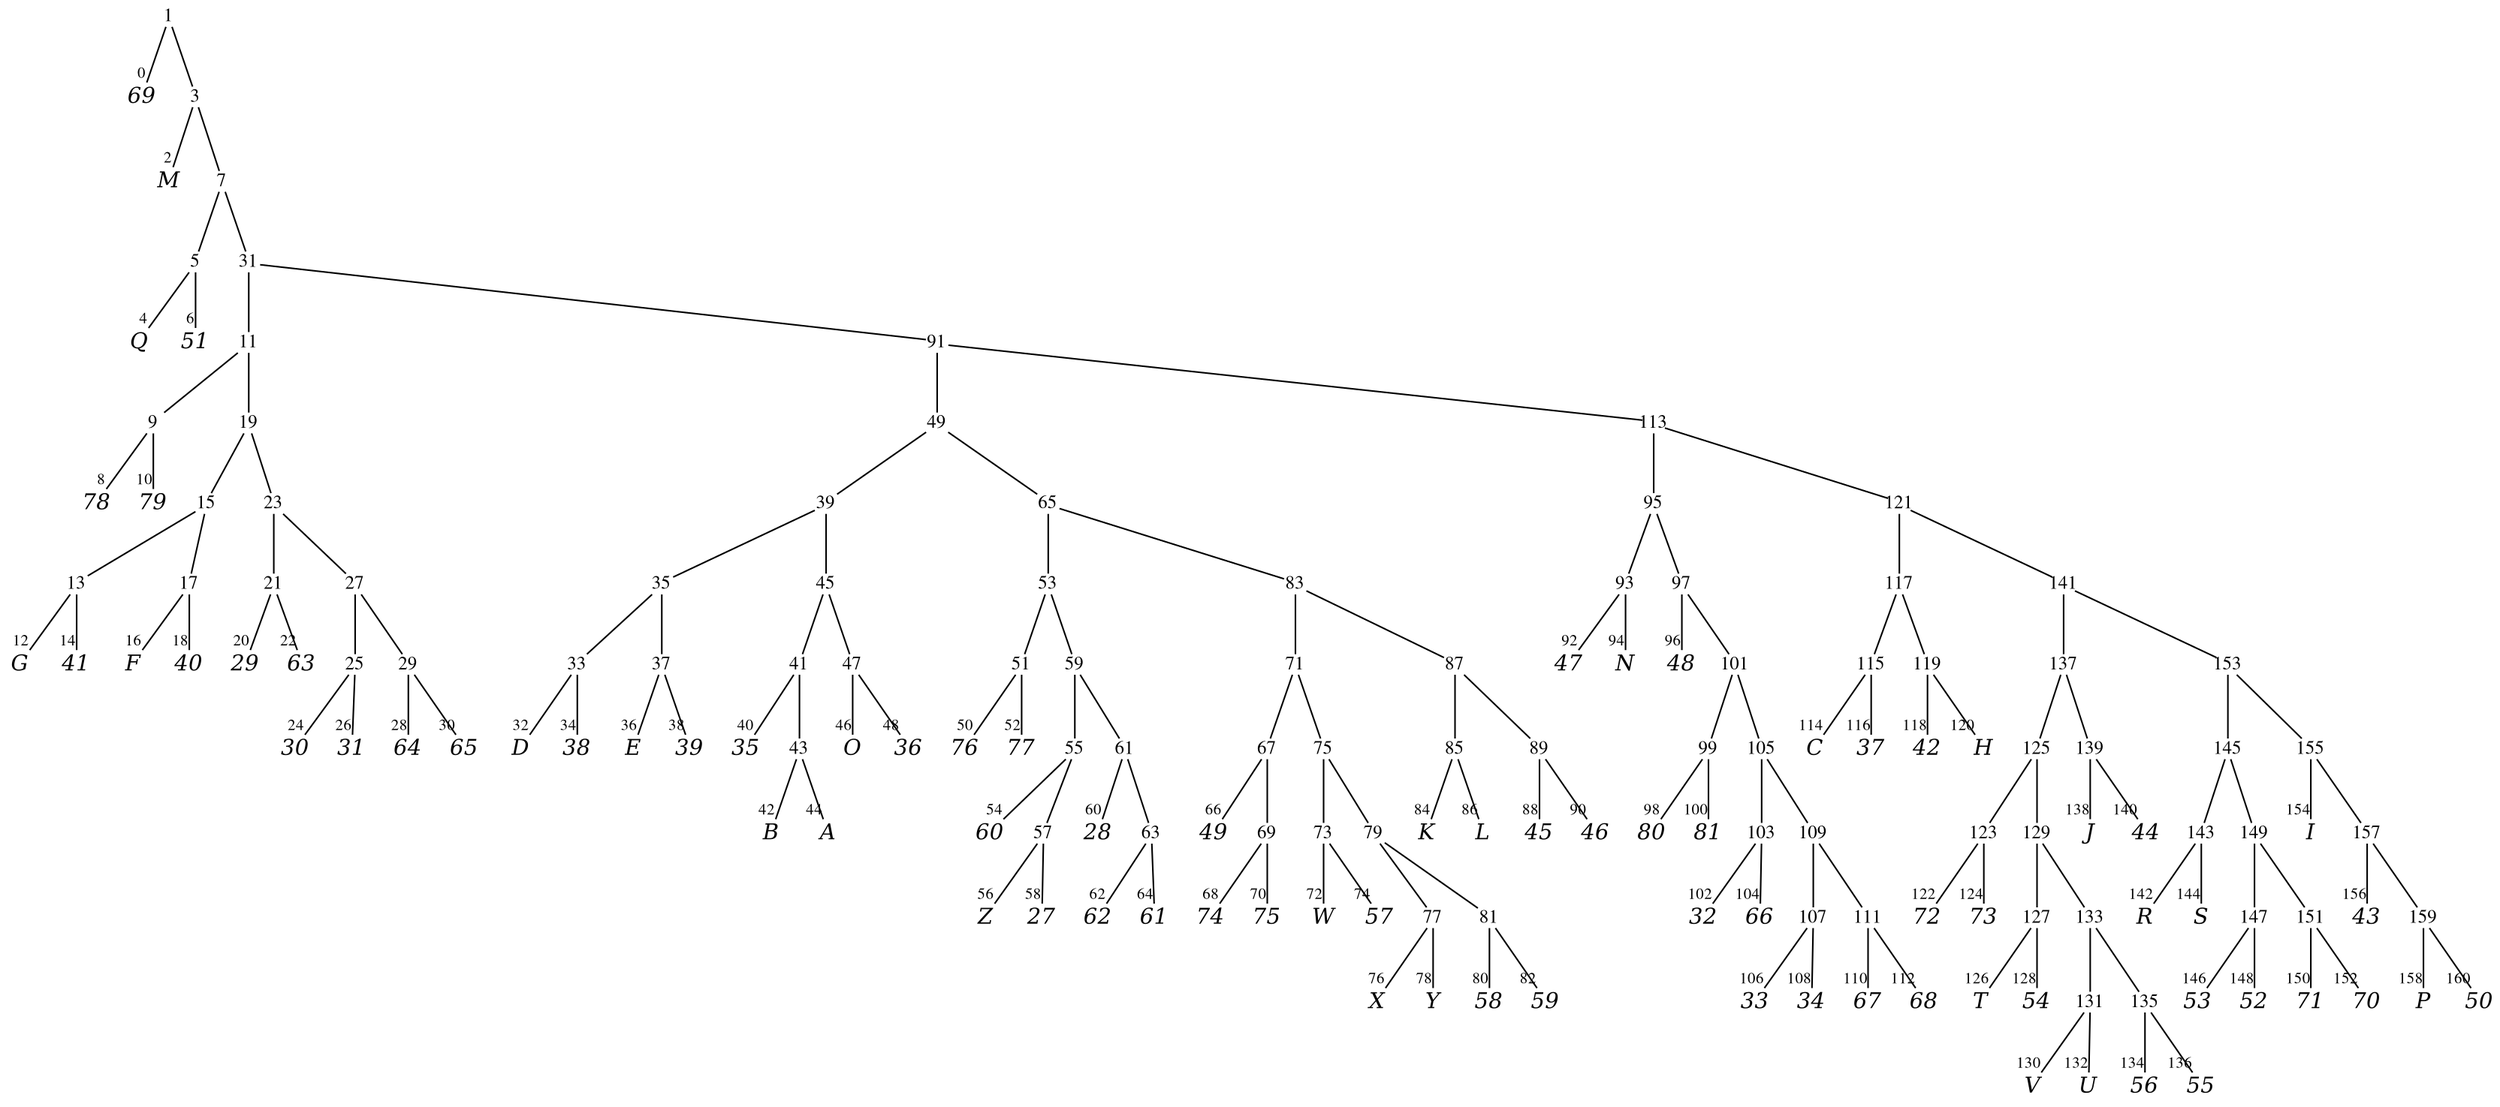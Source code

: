 
digraph vtree {

overlap=false

n1 [label="1",fontname="Times",shape="plaintext",fontsize=12,fixedsize=true,width=.2,height=.18]; 
n0 [label="69",fontname="Times-Italic",fontsize=14,shape="plaintext",fixedsize=true,width=.25,height=.25]; 
n3 [label="3",fontname="Times",shape="plaintext",fontsize=12,fixedsize=true,width=.2,height=.18]; 
n2 [label="M",fontname="Times-Italic",fontsize=14,shape="plaintext",fixedsize=true,width=.25,height=.25]; 
n7 [label="7",fontname="Times",shape="plaintext",fontsize=12,fixedsize=true,width=.2,height=.18]; 
n5 [label="5",fontname="Times",shape="plaintext",fontsize=12,fixedsize=true,width=.2,height=.18]; 
n4 [label="Q",fontname="Times-Italic",fontsize=14,shape="plaintext",fixedsize=true,width=.25,height=.25]; 
n6 [label="51",fontname="Times-Italic",fontsize=14,shape="plaintext",fixedsize=true,width=.25,height=.25]; 
n31 [label="31",fontname="Times",shape="plaintext",fontsize=12,fixedsize=true,width=.2,height=.18]; 
n11 [label="11",fontname="Times",shape="plaintext",fontsize=12,fixedsize=true,width=.2,height=.18]; 
n9 [label="9",fontname="Times",shape="plaintext",fontsize=12,fixedsize=true,width=.2,height=.18]; 
n8 [label="78",fontname="Times-Italic",fontsize=14,shape="plaintext",fixedsize=true,width=.25,height=.25]; 
n10 [label="79",fontname="Times-Italic",fontsize=14,shape="plaintext",fixedsize=true,width=.25,height=.25]; 
n19 [label="19",fontname="Times",shape="plaintext",fontsize=12,fixedsize=true,width=.2,height=.18]; 
n15 [label="15",fontname="Times",shape="plaintext",fontsize=12,fixedsize=true,width=.2,height=.18]; 
n13 [label="13",fontname="Times",shape="plaintext",fontsize=12,fixedsize=true,width=.2,height=.18]; 
n12 [label="G",fontname="Times-Italic",fontsize=14,shape="plaintext",fixedsize=true,width=.25,height=.25]; 
n14 [label="41",fontname="Times-Italic",fontsize=14,shape="plaintext",fixedsize=true,width=.25,height=.25]; 
n17 [label="17",fontname="Times",shape="plaintext",fontsize=12,fixedsize=true,width=.2,height=.18]; 
n16 [label="F",fontname="Times-Italic",fontsize=14,shape="plaintext",fixedsize=true,width=.25,height=.25]; 
n18 [label="40",fontname="Times-Italic",fontsize=14,shape="plaintext",fixedsize=true,width=.25,height=.25]; 
n23 [label="23",fontname="Times",shape="plaintext",fontsize=12,fixedsize=true,width=.2,height=.18]; 
n21 [label="21",fontname="Times",shape="plaintext",fontsize=12,fixedsize=true,width=.2,height=.18]; 
n20 [label="29",fontname="Times-Italic",fontsize=14,shape="plaintext",fixedsize=true,width=.25,height=.25]; 
n22 [label="63",fontname="Times-Italic",fontsize=14,shape="plaintext",fixedsize=true,width=.25,height=.25]; 
n27 [label="27",fontname="Times",shape="plaintext",fontsize=12,fixedsize=true,width=.2,height=.18]; 
n25 [label="25",fontname="Times",shape="plaintext",fontsize=12,fixedsize=true,width=.2,height=.18]; 
n24 [label="30",fontname="Times-Italic",fontsize=14,shape="plaintext",fixedsize=true,width=.25,height=.25]; 
n26 [label="31",fontname="Times-Italic",fontsize=14,shape="plaintext",fixedsize=true,width=.25,height=.25]; 
n29 [label="29",fontname="Times",shape="plaintext",fontsize=12,fixedsize=true,width=.2,height=.18]; 
n28 [label="64",fontname="Times-Italic",fontsize=14,shape="plaintext",fixedsize=true,width=.25,height=.25]; 
n30 [label="65",fontname="Times-Italic",fontsize=14,shape="plaintext",fixedsize=true,width=.25,height=.25]; 
n91 [label="91",fontname="Times",shape="plaintext",fontsize=12,fixedsize=true,width=.2,height=.18]; 
n49 [label="49",fontname="Times",shape="plaintext",fontsize=12,fixedsize=true,width=.2,height=.18]; 
n39 [label="39",fontname="Times",shape="plaintext",fontsize=12,fixedsize=true,width=.2,height=.18]; 
n35 [label="35",fontname="Times",shape="plaintext",fontsize=12,fixedsize=true,width=.2,height=.18]; 
n33 [label="33",fontname="Times",shape="plaintext",fontsize=12,fixedsize=true,width=.2,height=.18]; 
n32 [label="D",fontname="Times-Italic",fontsize=14,shape="plaintext",fixedsize=true,width=.25,height=.25]; 
n34 [label="38",fontname="Times-Italic",fontsize=14,shape="plaintext",fixedsize=true,width=.25,height=.25]; 
n37 [label="37",fontname="Times",shape="plaintext",fontsize=12,fixedsize=true,width=.2,height=.18]; 
n36 [label="E",fontname="Times-Italic",fontsize=14,shape="plaintext",fixedsize=true,width=.25,height=.25]; 
n38 [label="39",fontname="Times-Italic",fontsize=14,shape="plaintext",fixedsize=true,width=.25,height=.25]; 
n45 [label="45",fontname="Times",shape="plaintext",fontsize=12,fixedsize=true,width=.2,height=.18]; 
n41 [label="41",fontname="Times",shape="plaintext",fontsize=12,fixedsize=true,width=.2,height=.18]; 
n40 [label="35",fontname="Times-Italic",fontsize=14,shape="plaintext",fixedsize=true,width=.25,height=.25]; 
n43 [label="43",fontname="Times",shape="plaintext",fontsize=12,fixedsize=true,width=.2,height=.18]; 
n42 [label="B",fontname="Times-Italic",fontsize=14,shape="plaintext",fixedsize=true,width=.25,height=.25]; 
n44 [label="A",fontname="Times-Italic",fontsize=14,shape="plaintext",fixedsize=true,width=.25,height=.25]; 
n47 [label="47",fontname="Times",shape="plaintext",fontsize=12,fixedsize=true,width=.2,height=.18]; 
n46 [label="O",fontname="Times-Italic",fontsize=14,shape="plaintext",fixedsize=true,width=.25,height=.25]; 
n48 [label="36",fontname="Times-Italic",fontsize=14,shape="plaintext",fixedsize=true,width=.25,height=.25]; 
n65 [label="65",fontname="Times",shape="plaintext",fontsize=12,fixedsize=true,width=.2,height=.18]; 
n53 [label="53",fontname="Times",shape="plaintext",fontsize=12,fixedsize=true,width=.2,height=.18]; 
n51 [label="51",fontname="Times",shape="plaintext",fontsize=12,fixedsize=true,width=.2,height=.18]; 
n50 [label="76",fontname="Times-Italic",fontsize=14,shape="plaintext",fixedsize=true,width=.25,height=.25]; 
n52 [label="77",fontname="Times-Italic",fontsize=14,shape="plaintext",fixedsize=true,width=.25,height=.25]; 
n59 [label="59",fontname="Times",shape="plaintext",fontsize=12,fixedsize=true,width=.2,height=.18]; 
n55 [label="55",fontname="Times",shape="plaintext",fontsize=12,fixedsize=true,width=.2,height=.18]; 
n54 [label="60",fontname="Times-Italic",fontsize=14,shape="plaintext",fixedsize=true,width=.25,height=.25]; 
n57 [label="57",fontname="Times",shape="plaintext",fontsize=12,fixedsize=true,width=.2,height=.18]; 
n56 [label="Z",fontname="Times-Italic",fontsize=14,shape="plaintext",fixedsize=true,width=.25,height=.25]; 
n58 [label="27",fontname="Times-Italic",fontsize=14,shape="plaintext",fixedsize=true,width=.25,height=.25]; 
n61 [label="61",fontname="Times",shape="plaintext",fontsize=12,fixedsize=true,width=.2,height=.18]; 
n60 [label="28",fontname="Times-Italic",fontsize=14,shape="plaintext",fixedsize=true,width=.25,height=.25]; 
n63 [label="63",fontname="Times",shape="plaintext",fontsize=12,fixedsize=true,width=.2,height=.18]; 
n62 [label="62",fontname="Times-Italic",fontsize=14,shape="plaintext",fixedsize=true,width=.25,height=.25]; 
n64 [label="61",fontname="Times-Italic",fontsize=14,shape="plaintext",fixedsize=true,width=.25,height=.25]; 
n83 [label="83",fontname="Times",shape="plaintext",fontsize=12,fixedsize=true,width=.2,height=.18]; 
n71 [label="71",fontname="Times",shape="plaintext",fontsize=12,fixedsize=true,width=.2,height=.18]; 
n67 [label="67",fontname="Times",shape="plaintext",fontsize=12,fixedsize=true,width=.2,height=.18]; 
n66 [label="49",fontname="Times-Italic",fontsize=14,shape="plaintext",fixedsize=true,width=.25,height=.25]; 
n69 [label="69",fontname="Times",shape="plaintext",fontsize=12,fixedsize=true,width=.2,height=.18]; 
n68 [label="74",fontname="Times-Italic",fontsize=14,shape="plaintext",fixedsize=true,width=.25,height=.25]; 
n70 [label="75",fontname="Times-Italic",fontsize=14,shape="plaintext",fixedsize=true,width=.25,height=.25]; 
n75 [label="75",fontname="Times",shape="plaintext",fontsize=12,fixedsize=true,width=.2,height=.18]; 
n73 [label="73",fontname="Times",shape="plaintext",fontsize=12,fixedsize=true,width=.2,height=.18]; 
n72 [label="W",fontname="Times-Italic",fontsize=14,shape="plaintext",fixedsize=true,width=.25,height=.25]; 
n74 [label="57",fontname="Times-Italic",fontsize=14,shape="plaintext",fixedsize=true,width=.25,height=.25]; 
n79 [label="79",fontname="Times",shape="plaintext",fontsize=12,fixedsize=true,width=.2,height=.18]; 
n77 [label="77",fontname="Times",shape="plaintext",fontsize=12,fixedsize=true,width=.2,height=.18]; 
n76 [label="X",fontname="Times-Italic",fontsize=14,shape="plaintext",fixedsize=true,width=.25,height=.25]; 
n78 [label="Y",fontname="Times-Italic",fontsize=14,shape="plaintext",fixedsize=true,width=.25,height=.25]; 
n81 [label="81",fontname="Times",shape="plaintext",fontsize=12,fixedsize=true,width=.2,height=.18]; 
n80 [label="58",fontname="Times-Italic",fontsize=14,shape="plaintext",fixedsize=true,width=.25,height=.25]; 
n82 [label="59",fontname="Times-Italic",fontsize=14,shape="plaintext",fixedsize=true,width=.25,height=.25]; 
n87 [label="87",fontname="Times",shape="plaintext",fontsize=12,fixedsize=true,width=.2,height=.18]; 
n85 [label="85",fontname="Times",shape="plaintext",fontsize=12,fixedsize=true,width=.2,height=.18]; 
n84 [label="K",fontname="Times-Italic",fontsize=14,shape="plaintext",fixedsize=true,width=.25,height=.25]; 
n86 [label="L",fontname="Times-Italic",fontsize=14,shape="plaintext",fixedsize=true,width=.25,height=.25]; 
n89 [label="89",fontname="Times",shape="plaintext",fontsize=12,fixedsize=true,width=.2,height=.18]; 
n88 [label="45",fontname="Times-Italic",fontsize=14,shape="plaintext",fixedsize=true,width=.25,height=.25]; 
n90 [label="46",fontname="Times-Italic",fontsize=14,shape="plaintext",fixedsize=true,width=.25,height=.25]; 
n113 [label="113",fontname="Times",shape="plaintext",fontsize=12,fixedsize=true,width=.2,height=.18]; 
n95 [label="95",fontname="Times",shape="plaintext",fontsize=12,fixedsize=true,width=.2,height=.18]; 
n93 [label="93",fontname="Times",shape="plaintext",fontsize=12,fixedsize=true,width=.2,height=.18]; 
n92 [label="47",fontname="Times-Italic",fontsize=14,shape="plaintext",fixedsize=true,width=.25,height=.25]; 
n94 [label="N",fontname="Times-Italic",fontsize=14,shape="plaintext",fixedsize=true,width=.25,height=.25]; 
n97 [label="97",fontname="Times",shape="plaintext",fontsize=12,fixedsize=true,width=.2,height=.18]; 
n96 [label="48",fontname="Times-Italic",fontsize=14,shape="plaintext",fixedsize=true,width=.25,height=.25]; 
n101 [label="101",fontname="Times",shape="plaintext",fontsize=12,fixedsize=true,width=.2,height=.18]; 
n99 [label="99",fontname="Times",shape="plaintext",fontsize=12,fixedsize=true,width=.2,height=.18]; 
n98 [label="80",fontname="Times-Italic",fontsize=14,shape="plaintext",fixedsize=true,width=.25,height=.25]; 
n100 [label="81",fontname="Times-Italic",fontsize=14,shape="plaintext",fixedsize=true,width=.25,height=.25]; 
n105 [label="105",fontname="Times",shape="plaintext",fontsize=12,fixedsize=true,width=.2,height=.18]; 
n103 [label="103",fontname="Times",shape="plaintext",fontsize=12,fixedsize=true,width=.2,height=.18]; 
n102 [label="32",fontname="Times-Italic",fontsize=14,shape="plaintext",fixedsize=true,width=.25,height=.25]; 
n104 [label="66",fontname="Times-Italic",fontsize=14,shape="plaintext",fixedsize=true,width=.25,height=.25]; 
n109 [label="109",fontname="Times",shape="plaintext",fontsize=12,fixedsize=true,width=.2,height=.18]; 
n107 [label="107",fontname="Times",shape="plaintext",fontsize=12,fixedsize=true,width=.2,height=.18]; 
n106 [label="33",fontname="Times-Italic",fontsize=14,shape="plaintext",fixedsize=true,width=.25,height=.25]; 
n108 [label="34",fontname="Times-Italic",fontsize=14,shape="plaintext",fixedsize=true,width=.25,height=.25]; 
n111 [label="111",fontname="Times",shape="plaintext",fontsize=12,fixedsize=true,width=.2,height=.18]; 
n110 [label="67",fontname="Times-Italic",fontsize=14,shape="plaintext",fixedsize=true,width=.25,height=.25]; 
n112 [label="68",fontname="Times-Italic",fontsize=14,shape="plaintext",fixedsize=true,width=.25,height=.25]; 
n121 [label="121",fontname="Times",shape="plaintext",fontsize=12,fixedsize=true,width=.2,height=.18]; 
n117 [label="117",fontname="Times",shape="plaintext",fontsize=12,fixedsize=true,width=.2,height=.18]; 
n115 [label="115",fontname="Times",shape="plaintext",fontsize=12,fixedsize=true,width=.2,height=.18]; 
n114 [label="C",fontname="Times-Italic",fontsize=14,shape="plaintext",fixedsize=true,width=.25,height=.25]; 
n116 [label="37",fontname="Times-Italic",fontsize=14,shape="plaintext",fixedsize=true,width=.25,height=.25]; 
n119 [label="119",fontname="Times",shape="plaintext",fontsize=12,fixedsize=true,width=.2,height=.18]; 
n118 [label="42",fontname="Times-Italic",fontsize=14,shape="plaintext",fixedsize=true,width=.25,height=.25]; 
n120 [label="H",fontname="Times-Italic",fontsize=14,shape="plaintext",fixedsize=true,width=.25,height=.25]; 
n141 [label="141",fontname="Times",shape="plaintext",fontsize=12,fixedsize=true,width=.2,height=.18]; 
n137 [label="137",fontname="Times",shape="plaintext",fontsize=12,fixedsize=true,width=.2,height=.18]; 
n125 [label="125",fontname="Times",shape="plaintext",fontsize=12,fixedsize=true,width=.2,height=.18]; 
n123 [label="123",fontname="Times",shape="plaintext",fontsize=12,fixedsize=true,width=.2,height=.18]; 
n122 [label="72",fontname="Times-Italic",fontsize=14,shape="plaintext",fixedsize=true,width=.25,height=.25]; 
n124 [label="73",fontname="Times-Italic",fontsize=14,shape="plaintext",fixedsize=true,width=.25,height=.25]; 
n129 [label="129",fontname="Times",shape="plaintext",fontsize=12,fixedsize=true,width=.2,height=.18]; 
n127 [label="127",fontname="Times",shape="plaintext",fontsize=12,fixedsize=true,width=.2,height=.18]; 
n126 [label="T",fontname="Times-Italic",fontsize=14,shape="plaintext",fixedsize=true,width=.25,height=.25]; 
n128 [label="54",fontname="Times-Italic",fontsize=14,shape="plaintext",fixedsize=true,width=.25,height=.25]; 
n133 [label="133",fontname="Times",shape="plaintext",fontsize=12,fixedsize=true,width=.2,height=.18]; 
n131 [label="131",fontname="Times",shape="plaintext",fontsize=12,fixedsize=true,width=.2,height=.18]; 
n130 [label="V",fontname="Times-Italic",fontsize=14,shape="plaintext",fixedsize=true,width=.25,height=.25]; 
n132 [label="U",fontname="Times-Italic",fontsize=14,shape="plaintext",fixedsize=true,width=.25,height=.25]; 
n135 [label="135",fontname="Times",shape="plaintext",fontsize=12,fixedsize=true,width=.2,height=.18]; 
n134 [label="56",fontname="Times-Italic",fontsize=14,shape="plaintext",fixedsize=true,width=.25,height=.25]; 
n136 [label="55",fontname="Times-Italic",fontsize=14,shape="plaintext",fixedsize=true,width=.25,height=.25]; 
n139 [label="139",fontname="Times",shape="plaintext",fontsize=12,fixedsize=true,width=.2,height=.18]; 
n138 [label="J",fontname="Times-Italic",fontsize=14,shape="plaintext",fixedsize=true,width=.25,height=.25]; 
n140 [label="44",fontname="Times-Italic",fontsize=14,shape="plaintext",fixedsize=true,width=.25,height=.25]; 
n153 [label="153",fontname="Times",shape="plaintext",fontsize=12,fixedsize=true,width=.2,height=.18]; 
n145 [label="145",fontname="Times",shape="plaintext",fontsize=12,fixedsize=true,width=.2,height=.18]; 
n143 [label="143",fontname="Times",shape="plaintext",fontsize=12,fixedsize=true,width=.2,height=.18]; 
n142 [label="R",fontname="Times-Italic",fontsize=14,shape="plaintext",fixedsize=true,width=.25,height=.25]; 
n144 [label="S",fontname="Times-Italic",fontsize=14,shape="plaintext",fixedsize=true,width=.25,height=.25]; 
n149 [label="149",fontname="Times",shape="plaintext",fontsize=12,fixedsize=true,width=.2,height=.18]; 
n147 [label="147",fontname="Times",shape="plaintext",fontsize=12,fixedsize=true,width=.2,height=.18]; 
n146 [label="53",fontname="Times-Italic",fontsize=14,shape="plaintext",fixedsize=true,width=.25,height=.25]; 
n148 [label="52",fontname="Times-Italic",fontsize=14,shape="plaintext",fixedsize=true,width=.25,height=.25]; 
n151 [label="151",fontname="Times",shape="plaintext",fontsize=12,fixedsize=true,width=.2,height=.18]; 
n150 [label="71",fontname="Times-Italic",fontsize=14,shape="plaintext",fixedsize=true,width=.25,height=.25]; 
n152 [label="70",fontname="Times-Italic",fontsize=14,shape="plaintext",fixedsize=true,width=.25,height=.25]; 
n155 [label="155",fontname="Times",shape="plaintext",fontsize=12,fixedsize=true,width=.2,height=.18]; 
n154 [label="I",fontname="Times-Italic",fontsize=14,shape="plaintext",fixedsize=true,width=.25,height=.25]; 
n157 [label="157",fontname="Times",shape="plaintext",fontsize=12,fixedsize=true,width=.2,height=.18]; 
n156 [label="43",fontname="Times-Italic",fontsize=14,shape="plaintext",fixedsize=true,width=.25,height=.25]; 
n159 [label="159",fontname="Times",shape="plaintext",fontsize=12,fixedsize=true,width=.2,height=.18]; 
n158 [label="P",fontname="Times-Italic",fontsize=14,shape="plaintext",fixedsize=true,width=.25,height=.25]; 
n160 [label="50",fontname="Times-Italic",fontsize=14,shape="plaintext",fixedsize=true,width=.25,height=.25]; 
n1->n0 [headclip=true,arrowhead=none,headlabel="0",labelfontname="Times",labelfontsize=10];
n1->n3 [arrowhead=none];
n3->n2 [headclip=true,arrowhead=none,headlabel="2",labelfontname="Times",labelfontsize=10];
n3->n7 [arrowhead=none];
n7->n5 [arrowhead=none];
n5->n4 [headclip=true,arrowhead=none,headlabel="4",labelfontname="Times",labelfontsize=10];
n5->n6 [headclip=true,arrowhead=none,headlabel="6",labelfontname="Times",labelfontsize=10];
n7->n31 [arrowhead=none];
n31->n11 [arrowhead=none];
n11->n9 [arrowhead=none];
n9->n8 [headclip=true,arrowhead=none,headlabel="8",labelfontname="Times",labelfontsize=10];
n9->n10 [headclip=true,arrowhead=none,headlabel="10",labelfontname="Times",labelfontsize=10];
n11->n19 [arrowhead=none];
n19->n15 [arrowhead=none];
n15->n13 [arrowhead=none];
n13->n12 [headclip=true,arrowhead=none,headlabel="12",labelfontname="Times",labelfontsize=10];
n13->n14 [headclip=true,arrowhead=none,headlabel="14",labelfontname="Times",labelfontsize=10];
n15->n17 [arrowhead=none];
n17->n16 [headclip=true,arrowhead=none,headlabel="16",labelfontname="Times",labelfontsize=10];
n17->n18 [headclip=true,arrowhead=none,headlabel="18",labelfontname="Times",labelfontsize=10];
n19->n23 [arrowhead=none];
n23->n21 [arrowhead=none];
n21->n20 [headclip=true,arrowhead=none,headlabel="20",labelfontname="Times",labelfontsize=10];
n21->n22 [headclip=true,arrowhead=none,headlabel="22",labelfontname="Times",labelfontsize=10];
n23->n27 [arrowhead=none];
n27->n25 [arrowhead=none];
n25->n24 [headclip=true,arrowhead=none,headlabel="24",labelfontname="Times",labelfontsize=10];
n25->n26 [headclip=true,arrowhead=none,headlabel="26",labelfontname="Times",labelfontsize=10];
n27->n29 [arrowhead=none];
n29->n28 [headclip=true,arrowhead=none,headlabel="28",labelfontname="Times",labelfontsize=10];
n29->n30 [headclip=true,arrowhead=none,headlabel="30",labelfontname="Times",labelfontsize=10];
n31->n91 [arrowhead=none];
n91->n49 [arrowhead=none];
n49->n39 [arrowhead=none];
n39->n35 [arrowhead=none];
n35->n33 [arrowhead=none];
n33->n32 [headclip=true,arrowhead=none,headlabel="32",labelfontname="Times",labelfontsize=10];
n33->n34 [headclip=true,arrowhead=none,headlabel="34",labelfontname="Times",labelfontsize=10];
n35->n37 [arrowhead=none];
n37->n36 [headclip=true,arrowhead=none,headlabel="36",labelfontname="Times",labelfontsize=10];
n37->n38 [headclip=true,arrowhead=none,headlabel="38",labelfontname="Times",labelfontsize=10];
n39->n45 [arrowhead=none];
n45->n41 [arrowhead=none];
n41->n40 [headclip=true,arrowhead=none,headlabel="40",labelfontname="Times",labelfontsize=10];
n41->n43 [arrowhead=none];
n43->n42 [headclip=true,arrowhead=none,headlabel="42",labelfontname="Times",labelfontsize=10];
n43->n44 [headclip=true,arrowhead=none,headlabel="44",labelfontname="Times",labelfontsize=10];
n45->n47 [arrowhead=none];
n47->n46 [headclip=true,arrowhead=none,headlabel="46",labelfontname="Times",labelfontsize=10];
n47->n48 [headclip=true,arrowhead=none,headlabel="48",labelfontname="Times",labelfontsize=10];
n49->n65 [arrowhead=none];
n65->n53 [arrowhead=none];
n53->n51 [arrowhead=none];
n51->n50 [headclip=true,arrowhead=none,headlabel="50",labelfontname="Times",labelfontsize=10];
n51->n52 [headclip=true,arrowhead=none,headlabel="52",labelfontname="Times",labelfontsize=10];
n53->n59 [arrowhead=none];
n59->n55 [arrowhead=none];
n55->n54 [headclip=true,arrowhead=none,headlabel="54",labelfontname="Times",labelfontsize=10];
n55->n57 [arrowhead=none];
n57->n56 [headclip=true,arrowhead=none,headlabel="56",labelfontname="Times",labelfontsize=10];
n57->n58 [headclip=true,arrowhead=none,headlabel="58",labelfontname="Times",labelfontsize=10];
n59->n61 [arrowhead=none];
n61->n60 [headclip=true,arrowhead=none,headlabel="60",labelfontname="Times",labelfontsize=10];
n61->n63 [arrowhead=none];
n63->n62 [headclip=true,arrowhead=none,headlabel="62",labelfontname="Times",labelfontsize=10];
n63->n64 [headclip=true,arrowhead=none,headlabel="64",labelfontname="Times",labelfontsize=10];
n65->n83 [arrowhead=none];
n83->n71 [arrowhead=none];
n71->n67 [arrowhead=none];
n67->n66 [headclip=true,arrowhead=none,headlabel="66",labelfontname="Times",labelfontsize=10];
n67->n69 [arrowhead=none];
n69->n68 [headclip=true,arrowhead=none,headlabel="68",labelfontname="Times",labelfontsize=10];
n69->n70 [headclip=true,arrowhead=none,headlabel="70",labelfontname="Times",labelfontsize=10];
n71->n75 [arrowhead=none];
n75->n73 [arrowhead=none];
n73->n72 [headclip=true,arrowhead=none,headlabel="72",labelfontname="Times",labelfontsize=10];
n73->n74 [headclip=true,arrowhead=none,headlabel="74",labelfontname="Times",labelfontsize=10];
n75->n79 [arrowhead=none];
n79->n77 [arrowhead=none];
n77->n76 [headclip=true,arrowhead=none,headlabel="76",labelfontname="Times",labelfontsize=10];
n77->n78 [headclip=true,arrowhead=none,headlabel="78",labelfontname="Times",labelfontsize=10];
n79->n81 [arrowhead=none];
n81->n80 [headclip=true,arrowhead=none,headlabel="80",labelfontname="Times",labelfontsize=10];
n81->n82 [headclip=true,arrowhead=none,headlabel="82",labelfontname="Times",labelfontsize=10];
n83->n87 [arrowhead=none];
n87->n85 [arrowhead=none];
n85->n84 [headclip=true,arrowhead=none,headlabel="84",labelfontname="Times",labelfontsize=10];
n85->n86 [headclip=true,arrowhead=none,headlabel="86",labelfontname="Times",labelfontsize=10];
n87->n89 [arrowhead=none];
n89->n88 [headclip=true,arrowhead=none,headlabel="88",labelfontname="Times",labelfontsize=10];
n89->n90 [headclip=true,arrowhead=none,headlabel="90",labelfontname="Times",labelfontsize=10];
n91->n113 [arrowhead=none];
n113->n95 [arrowhead=none];
n95->n93 [arrowhead=none];
n93->n92 [headclip=true,arrowhead=none,headlabel="92",labelfontname="Times",labelfontsize=10];
n93->n94 [headclip=true,arrowhead=none,headlabel="94",labelfontname="Times",labelfontsize=10];
n95->n97 [arrowhead=none];
n97->n96 [headclip=true,arrowhead=none,headlabel="96",labelfontname="Times",labelfontsize=10];
n97->n101 [arrowhead=none];
n101->n99 [arrowhead=none];
n99->n98 [headclip=true,arrowhead=none,headlabel="98",labelfontname="Times",labelfontsize=10];
n99->n100 [headclip=true,arrowhead=none,headlabel="100",labelfontname="Times",labelfontsize=10];
n101->n105 [arrowhead=none];
n105->n103 [arrowhead=none];
n103->n102 [headclip=true,arrowhead=none,headlabel="102",labelfontname="Times",labelfontsize=10];
n103->n104 [headclip=true,arrowhead=none,headlabel="104",labelfontname="Times",labelfontsize=10];
n105->n109 [arrowhead=none];
n109->n107 [arrowhead=none];
n107->n106 [headclip=true,arrowhead=none,headlabel="106",labelfontname="Times",labelfontsize=10];
n107->n108 [headclip=true,arrowhead=none,headlabel="108",labelfontname="Times",labelfontsize=10];
n109->n111 [arrowhead=none];
n111->n110 [headclip=true,arrowhead=none,headlabel="110",labelfontname="Times",labelfontsize=10];
n111->n112 [headclip=true,arrowhead=none,headlabel="112",labelfontname="Times",labelfontsize=10];
n113->n121 [arrowhead=none];
n121->n117 [arrowhead=none];
n117->n115 [arrowhead=none];
n115->n114 [headclip=true,arrowhead=none,headlabel="114",labelfontname="Times",labelfontsize=10];
n115->n116 [headclip=true,arrowhead=none,headlabel="116",labelfontname="Times",labelfontsize=10];
n117->n119 [arrowhead=none];
n119->n118 [headclip=true,arrowhead=none,headlabel="118",labelfontname="Times",labelfontsize=10];
n119->n120 [headclip=true,arrowhead=none,headlabel="120",labelfontname="Times",labelfontsize=10];
n121->n141 [arrowhead=none];
n141->n137 [arrowhead=none];
n137->n125 [arrowhead=none];
n125->n123 [arrowhead=none];
n123->n122 [headclip=true,arrowhead=none,headlabel="122",labelfontname="Times",labelfontsize=10];
n123->n124 [headclip=true,arrowhead=none,headlabel="124",labelfontname="Times",labelfontsize=10];
n125->n129 [arrowhead=none];
n129->n127 [arrowhead=none];
n127->n126 [headclip=true,arrowhead=none,headlabel="126",labelfontname="Times",labelfontsize=10];
n127->n128 [headclip=true,arrowhead=none,headlabel="128",labelfontname="Times",labelfontsize=10];
n129->n133 [arrowhead=none];
n133->n131 [arrowhead=none];
n131->n130 [headclip=true,arrowhead=none,headlabel="130",labelfontname="Times",labelfontsize=10];
n131->n132 [headclip=true,arrowhead=none,headlabel="132",labelfontname="Times",labelfontsize=10];
n133->n135 [arrowhead=none];
n135->n134 [headclip=true,arrowhead=none,headlabel="134",labelfontname="Times",labelfontsize=10];
n135->n136 [headclip=true,arrowhead=none,headlabel="136",labelfontname="Times",labelfontsize=10];
n137->n139 [arrowhead=none];
n139->n138 [headclip=true,arrowhead=none,headlabel="138",labelfontname="Times",labelfontsize=10];
n139->n140 [headclip=true,arrowhead=none,headlabel="140",labelfontname="Times",labelfontsize=10];
n141->n153 [arrowhead=none];
n153->n145 [arrowhead=none];
n145->n143 [arrowhead=none];
n143->n142 [headclip=true,arrowhead=none,headlabel="142",labelfontname="Times",labelfontsize=10];
n143->n144 [headclip=true,arrowhead=none,headlabel="144",labelfontname="Times",labelfontsize=10];
n145->n149 [arrowhead=none];
n149->n147 [arrowhead=none];
n147->n146 [headclip=true,arrowhead=none,headlabel="146",labelfontname="Times",labelfontsize=10];
n147->n148 [headclip=true,arrowhead=none,headlabel="148",labelfontname="Times",labelfontsize=10];
n149->n151 [arrowhead=none];
n151->n150 [headclip=true,arrowhead=none,headlabel="150",labelfontname="Times",labelfontsize=10];
n151->n152 [headclip=true,arrowhead=none,headlabel="152",labelfontname="Times",labelfontsize=10];
n153->n155 [arrowhead=none];
n155->n154 [headclip=true,arrowhead=none,headlabel="154",labelfontname="Times",labelfontsize=10];
n155->n157 [arrowhead=none];
n157->n156 [headclip=true,arrowhead=none,headlabel="156",labelfontname="Times",labelfontsize=10];
n157->n159 [arrowhead=none];
n159->n158 [headclip=true,arrowhead=none,headlabel="158",labelfontname="Times",labelfontsize=10];
n159->n160 [headclip=true,arrowhead=none,headlabel="160",labelfontname="Times",labelfontsize=10];


}